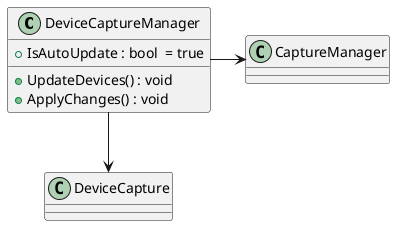 @startuml
class DeviceCaptureManager {
    + IsAutoUpdate : bool  = true
    + UpdateDevices() : void
    + ApplyChanges() : void
}

DeviceCaptureManager --> DeviceCapture
DeviceCaptureManager -> CaptureManager
@enduml
